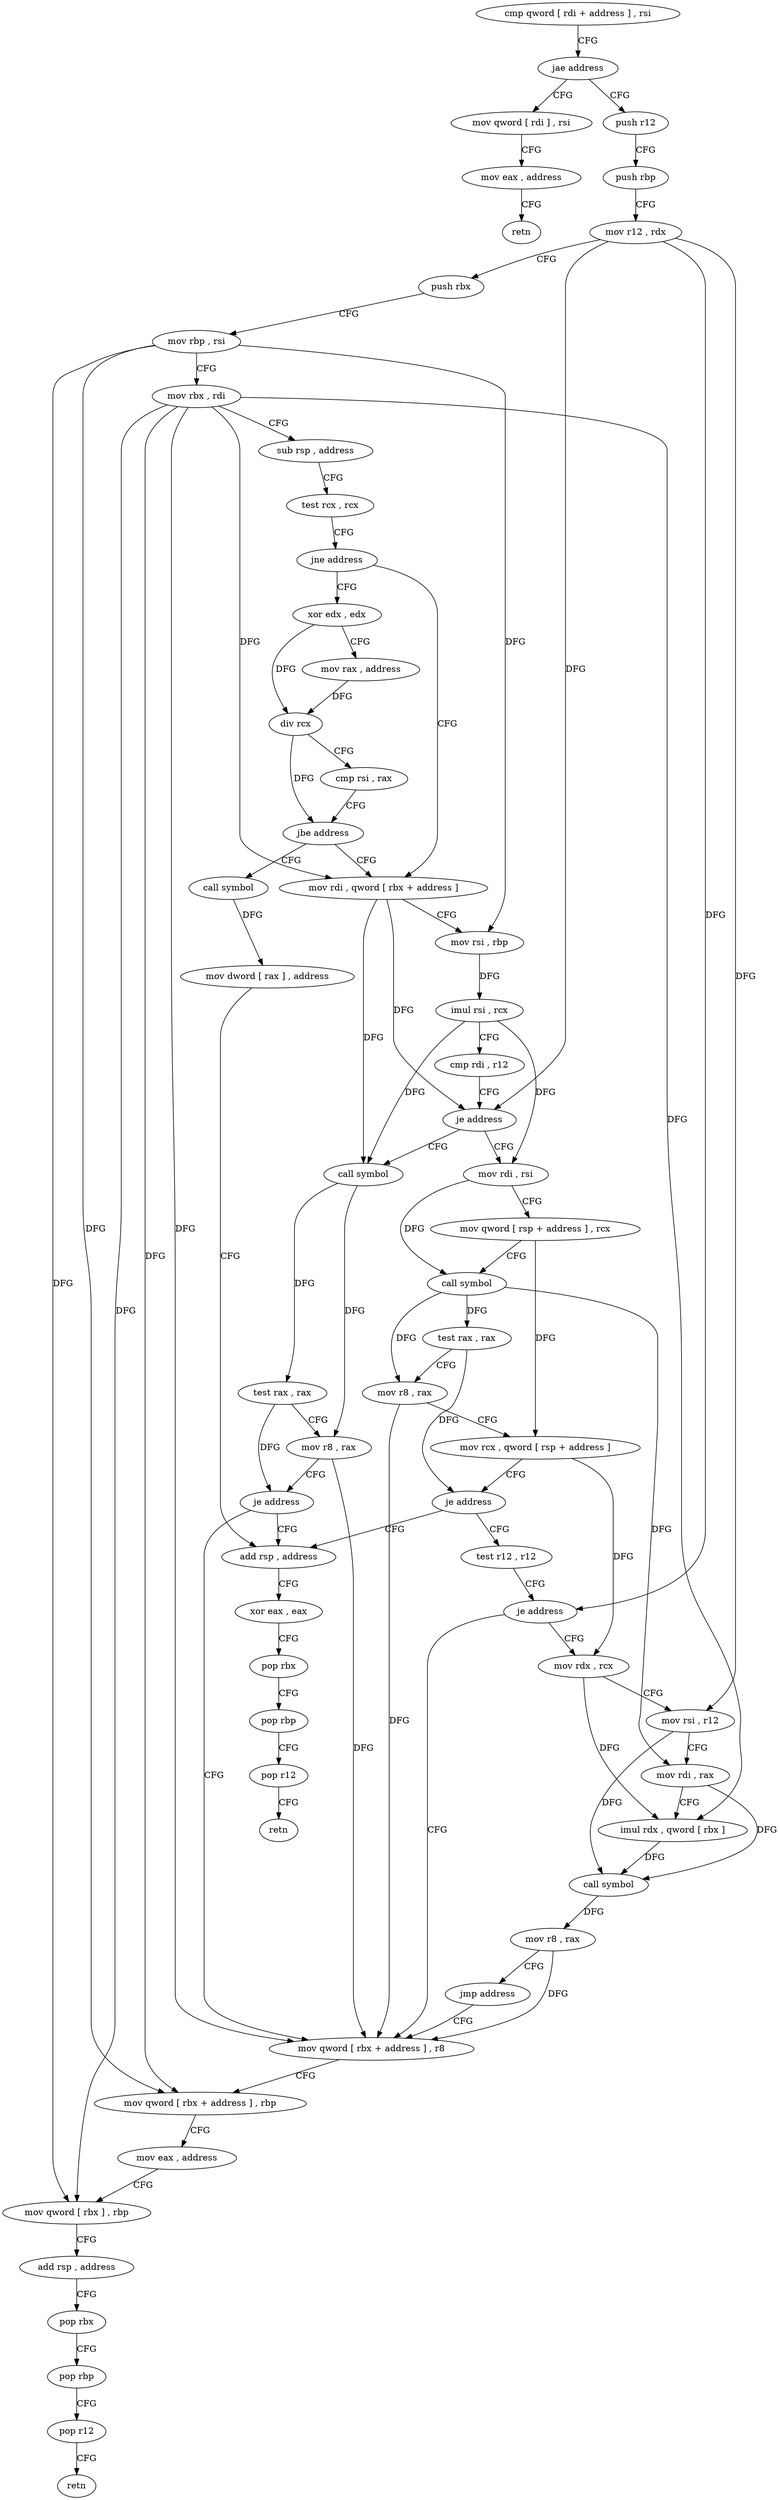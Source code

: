 digraph "func" {
"4404032" [label = "cmp qword [ rdi + address ] , rsi" ]
"4404036" [label = "jae address" ]
"4404160" [label = "mov qword [ rdi ] , rsi" ]
"4404038" [label = "push r12" ]
"4404163" [label = "mov eax , address" ]
"4404168" [label = "retn" ]
"4404040" [label = "push rbp" ]
"4404041" [label = "mov r12 , rdx" ]
"4404044" [label = "push rbx" ]
"4404045" [label = "mov rbp , rsi" ]
"4404048" [label = "mov rbx , rdi" ]
"4404051" [label = "sub rsp , address" ]
"4404055" [label = "test rcx , rcx" ]
"4404058" [label = "jne address" ]
"4404120" [label = "xor edx , edx" ]
"4404060" [label = "mov rdi , qword [ rbx + address ]" ]
"4404122" [label = "mov rax , address" ]
"4404129" [label = "div rcx" ]
"4404132" [label = "cmp rsi , rax" ]
"4404135" [label = "jbe address" ]
"4404137" [label = "call symbol" ]
"4404064" [label = "mov rsi , rbp" ]
"4404067" [label = "imul rsi , rcx" ]
"4404071" [label = "cmp rdi , r12" ]
"4404074" [label = "je address" ]
"4404176" [label = "mov rdi , rsi" ]
"4404076" [label = "call symbol" ]
"4404142" [label = "mov dword [ rax ] , address" ]
"4404148" [label = "add rsp , address" ]
"4404179" [label = "mov qword [ rsp + address ] , rcx" ]
"4404184" [label = "call symbol" ]
"4404189" [label = "test rax , rax" ]
"4404192" [label = "mov r8 , rax" ]
"4404195" [label = "mov rcx , qword [ rsp + address ]" ]
"4404200" [label = "je address" ]
"4404202" [label = "test r12 , r12" ]
"4404081" [label = "test rax , rax" ]
"4404084" [label = "mov r8 , rax" ]
"4404087" [label = "je address" ]
"4404089" [label = "mov qword [ rbx + address ] , r8" ]
"4404152" [label = "xor eax , eax" ]
"4404154" [label = "pop rbx" ]
"4404155" [label = "pop rbp" ]
"4404156" [label = "pop r12" ]
"4404158" [label = "retn" ]
"4404205" [label = "je address" ]
"4404207" [label = "mov rdx , rcx" ]
"4404093" [label = "mov qword [ rbx + address ] , rbp" ]
"4404097" [label = "mov eax , address" ]
"4404102" [label = "mov qword [ rbx ] , rbp" ]
"4404105" [label = "add rsp , address" ]
"4404109" [label = "pop rbx" ]
"4404110" [label = "pop rbp" ]
"4404111" [label = "pop r12" ]
"4404113" [label = "retn" ]
"4404210" [label = "mov rsi , r12" ]
"4404213" [label = "mov rdi , rax" ]
"4404216" [label = "imul rdx , qword [ rbx ]" ]
"4404220" [label = "call symbol" ]
"4404225" [label = "mov r8 , rax" ]
"4404228" [label = "jmp address" ]
"4404032" -> "4404036" [ label = "CFG" ]
"4404036" -> "4404160" [ label = "CFG" ]
"4404036" -> "4404038" [ label = "CFG" ]
"4404160" -> "4404163" [ label = "CFG" ]
"4404038" -> "4404040" [ label = "CFG" ]
"4404163" -> "4404168" [ label = "CFG" ]
"4404040" -> "4404041" [ label = "CFG" ]
"4404041" -> "4404044" [ label = "CFG" ]
"4404041" -> "4404074" [ label = "DFG" ]
"4404041" -> "4404205" [ label = "DFG" ]
"4404041" -> "4404210" [ label = "DFG" ]
"4404044" -> "4404045" [ label = "CFG" ]
"4404045" -> "4404048" [ label = "CFG" ]
"4404045" -> "4404064" [ label = "DFG" ]
"4404045" -> "4404093" [ label = "DFG" ]
"4404045" -> "4404102" [ label = "DFG" ]
"4404048" -> "4404051" [ label = "CFG" ]
"4404048" -> "4404060" [ label = "DFG" ]
"4404048" -> "4404089" [ label = "DFG" ]
"4404048" -> "4404093" [ label = "DFG" ]
"4404048" -> "4404102" [ label = "DFG" ]
"4404048" -> "4404216" [ label = "DFG" ]
"4404051" -> "4404055" [ label = "CFG" ]
"4404055" -> "4404058" [ label = "CFG" ]
"4404058" -> "4404120" [ label = "CFG" ]
"4404058" -> "4404060" [ label = "CFG" ]
"4404120" -> "4404122" [ label = "CFG" ]
"4404120" -> "4404129" [ label = "DFG" ]
"4404060" -> "4404064" [ label = "CFG" ]
"4404060" -> "4404074" [ label = "DFG" ]
"4404060" -> "4404076" [ label = "DFG" ]
"4404122" -> "4404129" [ label = "DFG" ]
"4404129" -> "4404132" [ label = "CFG" ]
"4404129" -> "4404135" [ label = "DFG" ]
"4404132" -> "4404135" [ label = "CFG" ]
"4404135" -> "4404060" [ label = "CFG" ]
"4404135" -> "4404137" [ label = "CFG" ]
"4404137" -> "4404142" [ label = "DFG" ]
"4404064" -> "4404067" [ label = "DFG" ]
"4404067" -> "4404071" [ label = "CFG" ]
"4404067" -> "4404176" [ label = "DFG" ]
"4404067" -> "4404076" [ label = "DFG" ]
"4404071" -> "4404074" [ label = "CFG" ]
"4404074" -> "4404176" [ label = "CFG" ]
"4404074" -> "4404076" [ label = "CFG" ]
"4404176" -> "4404179" [ label = "CFG" ]
"4404176" -> "4404184" [ label = "DFG" ]
"4404076" -> "4404081" [ label = "DFG" ]
"4404076" -> "4404084" [ label = "DFG" ]
"4404142" -> "4404148" [ label = "CFG" ]
"4404148" -> "4404152" [ label = "CFG" ]
"4404179" -> "4404184" [ label = "CFG" ]
"4404179" -> "4404195" [ label = "DFG" ]
"4404184" -> "4404189" [ label = "DFG" ]
"4404184" -> "4404192" [ label = "DFG" ]
"4404184" -> "4404213" [ label = "DFG" ]
"4404189" -> "4404192" [ label = "CFG" ]
"4404189" -> "4404200" [ label = "DFG" ]
"4404192" -> "4404195" [ label = "CFG" ]
"4404192" -> "4404089" [ label = "DFG" ]
"4404195" -> "4404200" [ label = "CFG" ]
"4404195" -> "4404207" [ label = "DFG" ]
"4404200" -> "4404148" [ label = "CFG" ]
"4404200" -> "4404202" [ label = "CFG" ]
"4404202" -> "4404205" [ label = "CFG" ]
"4404081" -> "4404084" [ label = "CFG" ]
"4404081" -> "4404087" [ label = "DFG" ]
"4404084" -> "4404087" [ label = "CFG" ]
"4404084" -> "4404089" [ label = "DFG" ]
"4404087" -> "4404148" [ label = "CFG" ]
"4404087" -> "4404089" [ label = "CFG" ]
"4404089" -> "4404093" [ label = "CFG" ]
"4404152" -> "4404154" [ label = "CFG" ]
"4404154" -> "4404155" [ label = "CFG" ]
"4404155" -> "4404156" [ label = "CFG" ]
"4404156" -> "4404158" [ label = "CFG" ]
"4404205" -> "4404089" [ label = "CFG" ]
"4404205" -> "4404207" [ label = "CFG" ]
"4404207" -> "4404210" [ label = "CFG" ]
"4404207" -> "4404216" [ label = "DFG" ]
"4404093" -> "4404097" [ label = "CFG" ]
"4404097" -> "4404102" [ label = "CFG" ]
"4404102" -> "4404105" [ label = "CFG" ]
"4404105" -> "4404109" [ label = "CFG" ]
"4404109" -> "4404110" [ label = "CFG" ]
"4404110" -> "4404111" [ label = "CFG" ]
"4404111" -> "4404113" [ label = "CFG" ]
"4404210" -> "4404213" [ label = "CFG" ]
"4404210" -> "4404220" [ label = "DFG" ]
"4404213" -> "4404216" [ label = "CFG" ]
"4404213" -> "4404220" [ label = "DFG" ]
"4404216" -> "4404220" [ label = "DFG" ]
"4404220" -> "4404225" [ label = "DFG" ]
"4404225" -> "4404228" [ label = "CFG" ]
"4404225" -> "4404089" [ label = "DFG" ]
"4404228" -> "4404089" [ label = "CFG" ]
}
